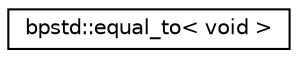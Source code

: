 digraph "Graphical Class Hierarchy"
{
 // LATEX_PDF_SIZE
  edge [fontname="Helvetica",fontsize="10",labelfontname="Helvetica",labelfontsize="10"];
  node [fontname="Helvetica",fontsize="10",shape=record];
  rankdir="LR";
  Node0 [label="bpstd::equal_to\< void \>",height=0.2,width=0.4,color="black", fillcolor="white", style="filled",URL="$de/dd3/structbpstd_1_1equal__to_3_01void_01_4.html",tooltip=" "];
}
